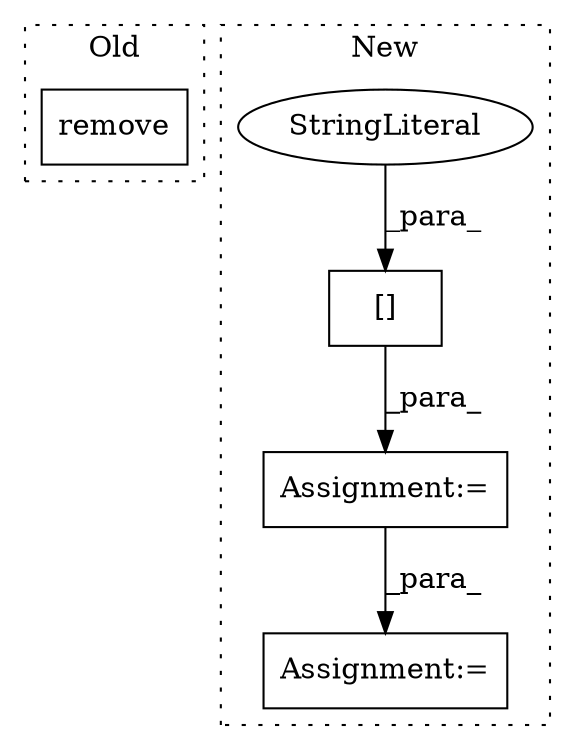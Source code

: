 digraph G {
subgraph cluster0 {
1 [label="remove" a="32" s="7892,7908" l="7,1" shape="box"];
label = "Old";
style="dotted";
}
subgraph cluster1 {
2 [label="[]" a="2" s="9843,9882" l="5,1" shape="box"];
3 [label="StringLiteral" a="45" s="9848" l="34" shape="ellipse"];
4 [label="Assignment:=" a="7" s="9842" l="1" shape="box"];
5 [label="Assignment:=" a="7" s="9896" l="1" shape="box"];
label = "New";
style="dotted";
}
2 -> 4 [label="_para_"];
3 -> 2 [label="_para_"];
4 -> 5 [label="_para_"];
}